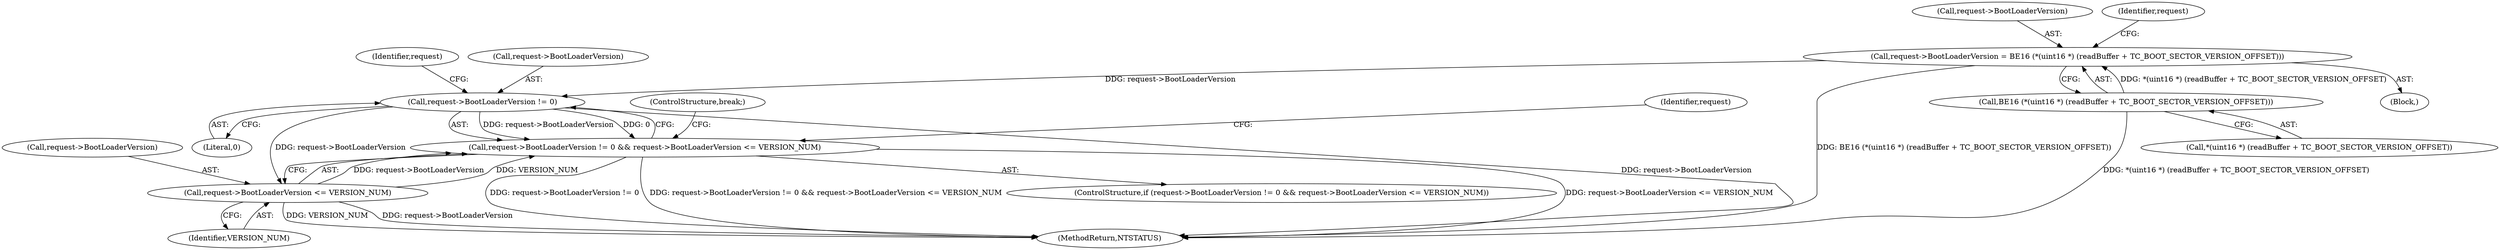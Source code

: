 digraph "1_VeraCrypt_f30f9339c9a0b9bbcc6f5ad38804af39db1f479e@integer" {
"1000925" [label="(Call,request->BootLoaderVersion = BE16 (*(uint16 *) (readBuffer + TC_BOOT_SECTOR_VERSION_OFFSET)))"];
"1000929" [label="(Call,BE16 (*(uint16 *) (readBuffer + TC_BOOT_SECTOR_VERSION_OFFSET)))"];
"1000945" [label="(Call,request->BootLoaderVersion != 0)"];
"1000944" [label="(Call,request->BootLoaderVersion != 0 && request->BootLoaderVersion <= VERSION_NUM)"];
"1000950" [label="(Call,request->BootLoaderVersion <= VERSION_NUM)"];
"1003125" [label="(MethodReturn,NTSTATUS)"];
"1000926" [label="(Call,request->BootLoaderVersion)"];
"1000944" [label="(Call,request->BootLoaderVersion != 0 && request->BootLoaderVersion <= VERSION_NUM)"];
"1000952" [label="(Identifier,request)"];
"1000929" [label="(Call,BE16 (*(uint16 *) (readBuffer + TC_BOOT_SECTOR_VERSION_OFFSET)))"];
"1000945" [label="(Call,request->BootLoaderVersion != 0)"];
"1000930" [label="(Call,*(uint16 *) (readBuffer + TC_BOOT_SECTOR_VERSION_OFFSET))"];
"1000950" [label="(Call,request->BootLoaderVersion <= VERSION_NUM)"];
"1000949" [label="(Literal,0)"];
"1000943" [label="(ControlStructure,if (request->BootLoaderVersion != 0 && request->BootLoaderVersion <= VERSION_NUM))"];
"1000971" [label="(ControlStructure,break;)"];
"1000958" [label="(Identifier,request)"];
"1000954" [label="(Identifier,VERSION_NUM)"];
"1000925" [label="(Call,request->BootLoaderVersion = BE16 (*(uint16 *) (readBuffer + TC_BOOT_SECTOR_VERSION_OFFSET)))"];
"1000951" [label="(Call,request->BootLoaderVersion)"];
"1000924" [label="(Block,)"];
"1000938" [label="(Identifier,request)"];
"1000946" [label="(Call,request->BootLoaderVersion)"];
"1000925" -> "1000924"  [label="AST: "];
"1000925" -> "1000929"  [label="CFG: "];
"1000926" -> "1000925"  [label="AST: "];
"1000929" -> "1000925"  [label="AST: "];
"1000938" -> "1000925"  [label="CFG: "];
"1000925" -> "1003125"  [label="DDG: BE16 (*(uint16 *) (readBuffer + TC_BOOT_SECTOR_VERSION_OFFSET))"];
"1000929" -> "1000925"  [label="DDG: *(uint16 *) (readBuffer + TC_BOOT_SECTOR_VERSION_OFFSET)"];
"1000925" -> "1000945"  [label="DDG: request->BootLoaderVersion"];
"1000929" -> "1000930"  [label="CFG: "];
"1000930" -> "1000929"  [label="AST: "];
"1000929" -> "1003125"  [label="DDG: *(uint16 *) (readBuffer + TC_BOOT_SECTOR_VERSION_OFFSET)"];
"1000945" -> "1000944"  [label="AST: "];
"1000945" -> "1000949"  [label="CFG: "];
"1000946" -> "1000945"  [label="AST: "];
"1000949" -> "1000945"  [label="AST: "];
"1000952" -> "1000945"  [label="CFG: "];
"1000944" -> "1000945"  [label="CFG: "];
"1000945" -> "1003125"  [label="DDG: request->BootLoaderVersion"];
"1000945" -> "1000944"  [label="DDG: request->BootLoaderVersion"];
"1000945" -> "1000944"  [label="DDG: 0"];
"1000945" -> "1000950"  [label="DDG: request->BootLoaderVersion"];
"1000944" -> "1000943"  [label="AST: "];
"1000944" -> "1000950"  [label="CFG: "];
"1000950" -> "1000944"  [label="AST: "];
"1000958" -> "1000944"  [label="CFG: "];
"1000971" -> "1000944"  [label="CFG: "];
"1000944" -> "1003125"  [label="DDG: request->BootLoaderVersion <= VERSION_NUM"];
"1000944" -> "1003125"  [label="DDG: request->BootLoaderVersion != 0 && request->BootLoaderVersion <= VERSION_NUM"];
"1000944" -> "1003125"  [label="DDG: request->BootLoaderVersion != 0"];
"1000950" -> "1000944"  [label="DDG: request->BootLoaderVersion"];
"1000950" -> "1000944"  [label="DDG: VERSION_NUM"];
"1000950" -> "1000954"  [label="CFG: "];
"1000951" -> "1000950"  [label="AST: "];
"1000954" -> "1000950"  [label="AST: "];
"1000950" -> "1003125"  [label="DDG: request->BootLoaderVersion"];
"1000950" -> "1003125"  [label="DDG: VERSION_NUM"];
}
